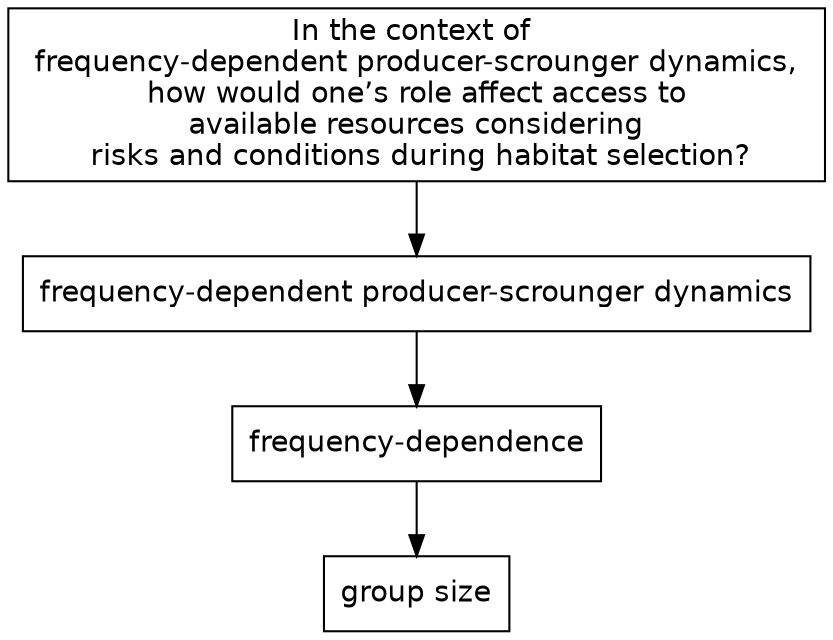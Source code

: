 digraph why_space_use {

  graph [fontsize = 12]

	node [shape = box, fontname = Helvetica]


	topic [label = "In the context of \n frequency-dependent producer-scrounger dynamics, \n how would one&rsquo;s role affect access to \n available resources considering \n risks and conditions during habitat selection?"]

	freq_psd [label = "frequency-dependent producer-scrounger dynamics"]
	freq [label = "frequency-dependence"]
	grp_size [label = "group size"]

	topic -> freq_psd

	freq_psd -> freq

	freq -> grp_size

}

